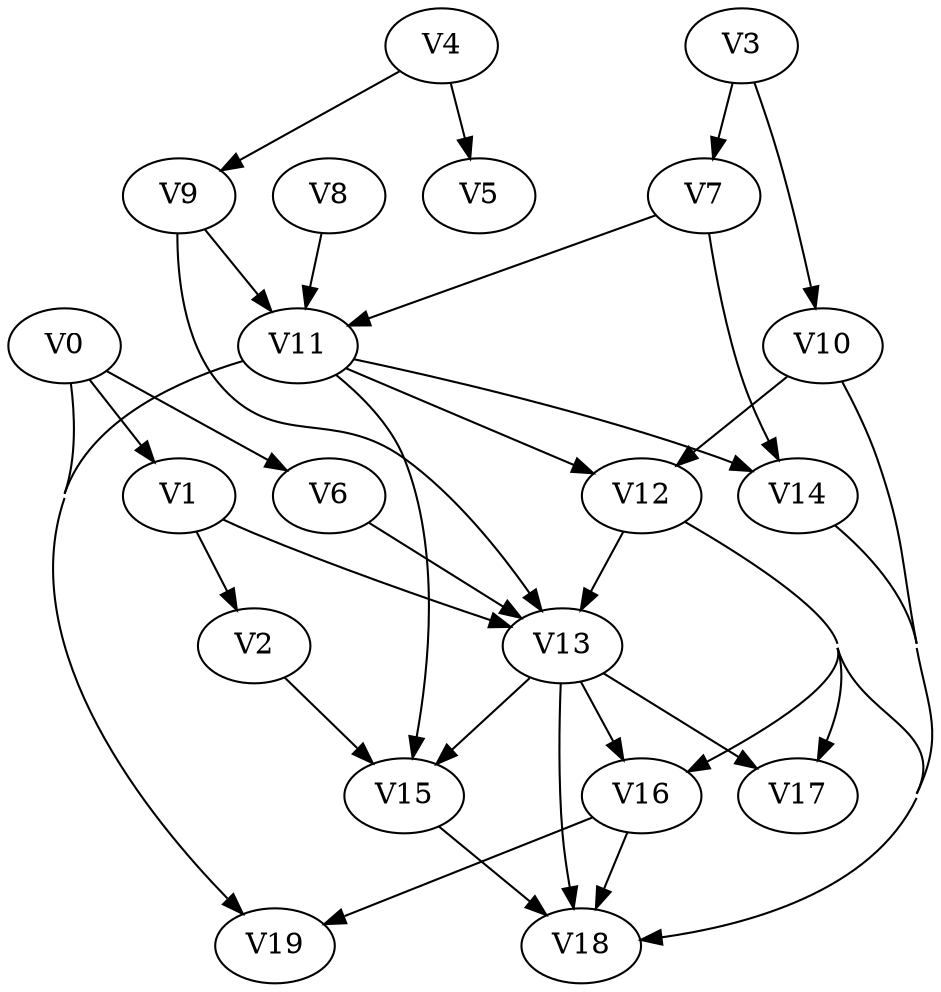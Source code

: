 strict digraph my_dotgraph {
concentrate=True;
V0;
V1;
V2;
V3;
V4;
V5;
V6;
V7;
V8;
V9;
V10;
V11;
V12;
V13;
V14;
V15;
V16;
V17;
V18;
V19;
V0 -> V1;
V0 -> V6;
V0 -> V19;
V1 -> V2;
V1 -> V13;
V2 -> V15;
V3 -> V7;
V3 -> V10;
V4 -> V5;
V4 -> V9;
V6 -> V13;
V7 -> V11;
V7 -> V14;
V8 -> V11;
V9 -> V11;
V9 -> V13;
V10 -> V12;
V10 -> V18;
V11 -> V12;
V11 -> V14;
V11 -> V15;
V11 -> V19;
V12 -> V13;
V12 -> V16;
V12 -> V17;
V12 -> V18;
V13 -> V15;
V13 -> V16;
V13 -> V17;
V13 -> V18;
V14 -> V18;
V15 -> V18;
V16 -> V18;
V16 -> V19;
}